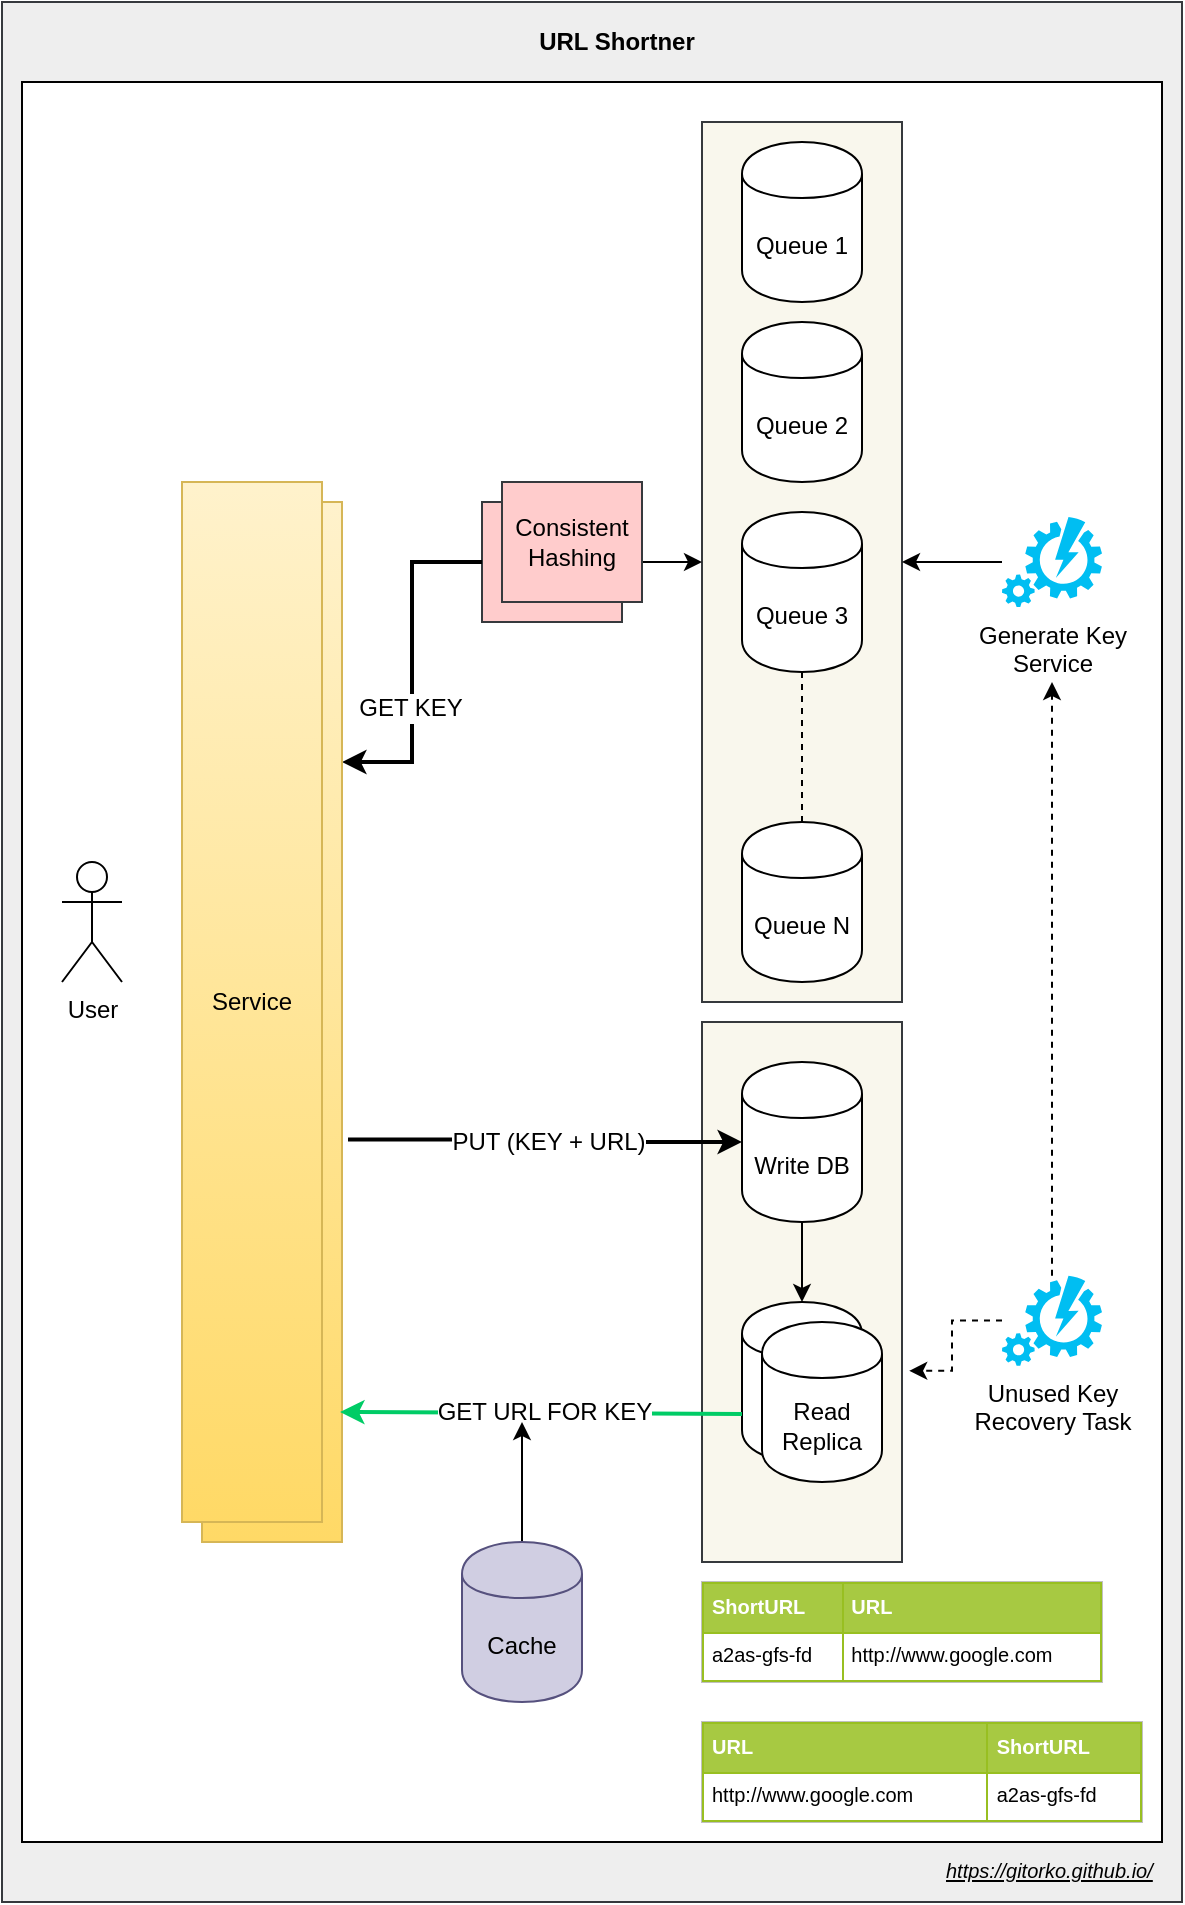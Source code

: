 <mxfile version="12.6.5" type="device"><diagram id="DrA5PquCs80kaGM3D-1s" name="Page-1"><mxGraphModel dx="1606" dy="2052" grid="1" gridSize="10" guides="1" tooltips="1" connect="1" arrows="1" fold="1" page="1" pageScale="1" pageWidth="500" pageHeight="1200" math="0" shadow="0"><root><mxCell id="0"/><mxCell id="1" parent="0"/><mxCell id="etvL9J5SQtRsxApmEyAv-33" value="" style="rounded=0;whiteSpace=wrap;html=1;fillColor=#eeeeee;strokeColor=#36393d;" parent="1" vertex="1"><mxGeometry x="-480" y="-1160" width="590" height="950" as="geometry"/></mxCell><mxCell id="etvL9J5SQtRsxApmEyAv-32" value="" style="rounded=0;whiteSpace=wrap;html=1;" parent="1" vertex="1"><mxGeometry x="-470" y="-1120" width="570" height="880" as="geometry"/></mxCell><mxCell id="etvL9J5SQtRsxApmEyAv-26" value="" style="rounded=0;whiteSpace=wrap;html=1;fillColor=#f9f7ed;strokeColor=#36393d;" parent="1" vertex="1"><mxGeometry x="-130" y="-650" width="100" height="270" as="geometry"/></mxCell><mxCell id="etvL9J5SQtRsxApmEyAv-12" value="" style="rounded=0;whiteSpace=wrap;html=1;fillColor=#f9f7ed;strokeColor=#36393d;" parent="1" vertex="1"><mxGeometry x="-130" y="-1100" width="100" height="440" as="geometry"/></mxCell><mxCell id="etvL9J5SQtRsxApmEyAv-1" value="Queue 1" style="shape=cylinder;whiteSpace=wrap;html=1;boundedLbl=1;backgroundOutline=1;" parent="1" vertex="1"><mxGeometry x="-110" y="-1090" width="60" height="80" as="geometry"/></mxCell><mxCell id="DVjZt7cwvTQfnijT6f1i-1" style="edgeStyle=orthogonalEdgeStyle;rounded=0;orthogonalLoop=1;jettySize=auto;html=1;exitX=0.5;exitY=1;exitDx=0;exitDy=0;entryX=0.5;entryY=0;entryDx=0;entryDy=0;" parent="1" source="etvL9J5SQtRsxApmEyAv-2" target="etvL9J5SQtRsxApmEyAv-28" edge="1"><mxGeometry relative="1" as="geometry"/></mxCell><mxCell id="etvL9J5SQtRsxApmEyAv-2" value="Write DB" style="shape=cylinder;whiteSpace=wrap;html=1;boundedLbl=1;backgroundOutline=1;" parent="1" vertex="1"><mxGeometry x="-110" y="-630" width="60" height="80" as="geometry"/></mxCell><mxCell id="etvL9J5SQtRsxApmEyAv-3" value="User" style="shape=umlActor;verticalLabelPosition=bottom;labelBackgroundColor=#ffffff;verticalAlign=top;html=1;outlineConnect=0;" parent="1" vertex="1"><mxGeometry x="-450" y="-730" width="30" height="60" as="geometry"/></mxCell><mxCell id="etvL9J5SQtRsxApmEyAv-14" style="edgeStyle=orthogonalEdgeStyle;rounded=0;orthogonalLoop=1;jettySize=auto;html=1;entryX=1;entryY=0.5;entryDx=0;entryDy=0;" parent="1" source="etvL9J5SQtRsxApmEyAv-4" target="etvL9J5SQtRsxApmEyAv-12" edge="1"><mxGeometry relative="1" as="geometry"/></mxCell><mxCell id="etvL9J5SQtRsxApmEyAv-4" value="Generate Key&lt;br&gt;Service" style="verticalLabelPosition=bottom;html=1;verticalAlign=top;align=center;strokeColor=none;fillColor=#00BEF2;shape=mxgraph.azure.automation;pointerEvents=1;" parent="1" vertex="1"><mxGeometry x="20" y="-902.5" width="50" height="45" as="geometry"/></mxCell><mxCell id="etvL9J5SQtRsxApmEyAv-5" value="Queue 2" style="shape=cylinder;whiteSpace=wrap;html=1;boundedLbl=1;backgroundOutline=1;" parent="1" vertex="1"><mxGeometry x="-110" y="-1000" width="60" height="80" as="geometry"/></mxCell><mxCell id="etvL9J5SQtRsxApmEyAv-6" value="Queue 3" style="shape=cylinder;whiteSpace=wrap;html=1;boundedLbl=1;backgroundOutline=1;" parent="1" vertex="1"><mxGeometry x="-110" y="-905" width="60" height="80" as="geometry"/></mxCell><mxCell id="etvL9J5SQtRsxApmEyAv-15" style="edgeStyle=orthogonalEdgeStyle;rounded=0;orthogonalLoop=1;jettySize=auto;html=1;entryX=0;entryY=0.5;entryDx=0;entryDy=0;" parent="1" source="etvL9J5SQtRsxApmEyAv-10" target="etvL9J5SQtRsxApmEyAv-12" edge="1"><mxGeometry relative="1" as="geometry"/></mxCell><mxCell id="etvL9J5SQtRsxApmEyAv-10" value="" style="rounded=0;whiteSpace=wrap;html=1;fillColor=#ffcccc;strokeColor=#36393d;" parent="1" vertex="1"><mxGeometry x="-240" y="-910" width="70" height="60" as="geometry"/></mxCell><mxCell id="etvL9J5SQtRsxApmEyAv-16" value="Queue N" style="shape=cylinder;whiteSpace=wrap;html=1;boundedLbl=1;backgroundOutline=1;" parent="1" vertex="1"><mxGeometry x="-110" y="-750" width="60" height="80" as="geometry"/></mxCell><mxCell id="etvL9J5SQtRsxApmEyAv-17" value="" style="endArrow=none;dashed=1;html=1;entryX=0.5;entryY=1;entryDx=0;entryDy=0;exitX=0.5;exitY=0;exitDx=0;exitDy=0;" parent="1" source="etvL9J5SQtRsxApmEyAv-16" target="etvL9J5SQtRsxApmEyAv-6" edge="1"><mxGeometry width="50" height="50" relative="1" as="geometry"><mxPoint x="-100" y="-750" as="sourcePoint"/><mxPoint x="-50" y="-800" as="targetPoint"/></mxGeometry></mxCell><mxCell id="etvL9J5SQtRsxApmEyAv-19" style="edgeStyle=orthogonalEdgeStyle;rounded=0;orthogonalLoop=1;jettySize=auto;html=1;exitX=1;exitY=0.25;exitDx=0;exitDy=0;strokeWidth=2;startArrow=classic;startFill=1;endArrow=none;endFill=0;" parent="1" source="etvL9J5SQtRsxApmEyAv-18" target="etvL9J5SQtRsxApmEyAv-10" edge="1"><mxGeometry relative="1" as="geometry"/></mxCell><mxCell id="etvL9J5SQtRsxApmEyAv-21" value="GET KEY" style="text;html=1;align=center;verticalAlign=middle;resizable=0;points=[];labelBackgroundColor=#ffffff;" parent="etvL9J5SQtRsxApmEyAv-19" vertex="1" connectable="0"><mxGeometry x="-0.263" y="1" relative="1" as="geometry"><mxPoint as="offset"/></mxGeometry></mxCell><mxCell id="etvL9J5SQtRsxApmEyAv-25" style="edgeStyle=orthogonalEdgeStyle;rounded=0;orthogonalLoop=1;jettySize=auto;html=1;exitX=1.043;exitY=0.613;exitDx=0;exitDy=0;entryX=0;entryY=0.5;entryDx=0;entryDy=0;strokeWidth=2;exitPerimeter=0;" parent="1" source="etvL9J5SQtRsxApmEyAv-18" target="etvL9J5SQtRsxApmEyAv-2" edge="1"><mxGeometry relative="1" as="geometry"/></mxCell><mxCell id="etvL9J5SQtRsxApmEyAv-29" value="PUT (KEY + URL)" style="text;html=1;align=center;verticalAlign=middle;resizable=0;points=[];labelBackgroundColor=#ffffff;" parent="etvL9J5SQtRsxApmEyAv-25" vertex="1" connectable="0"><mxGeometry x="-0.022" y="3" relative="1" as="geometry"><mxPoint y="1" as="offset"/></mxGeometry></mxCell><mxCell id="etvL9J5SQtRsxApmEyAv-18" value="Service" style="rounded=0;whiteSpace=wrap;html=1;gradientColor=#ffd966;fillColor=#fff2cc;strokeColor=#d6b656;" parent="1" vertex="1"><mxGeometry x="-380" y="-910" width="70" height="520" as="geometry"/></mxCell><mxCell id="etvL9J5SQtRsxApmEyAv-22" value="Consistent Hashing" style="rounded=0;whiteSpace=wrap;html=1;fillColor=#ffcccc;strokeColor=#36393d;" parent="1" vertex="1"><mxGeometry x="-230" y="-920" width="70" height="60" as="geometry"/></mxCell><mxCell id="etvL9J5SQtRsxApmEyAv-28" value="Read&lt;br&gt;Replica" style="shape=cylinder;whiteSpace=wrap;html=1;boundedLbl=1;backgroundOutline=1;" parent="1" vertex="1"><mxGeometry x="-110" y="-510" width="60" height="80" as="geometry"/></mxCell><mxCell id="etvL9J5SQtRsxApmEyAv-30" value="" style="endArrow=none;html=1;exitX=0.986;exitY=0.925;exitDx=0;exitDy=0;exitPerimeter=0;entryX=0;entryY=0.7;entryDx=0;entryDy=0;startArrow=classic;startFill=1;endFill=0;strokeWidth=2;strokeColor=#00CC66;" parent="1" target="etvL9J5SQtRsxApmEyAv-28" edge="1"><mxGeometry width="50" height="50" relative="1" as="geometry"><mxPoint x="-310.98" y="-455" as="sourcePoint"/><mxPoint x="-132" y="-454.06" as="targetPoint"/></mxGeometry></mxCell><mxCell id="etvL9J5SQtRsxApmEyAv-31" value="GET URL FOR KEY" style="text;html=1;align=center;verticalAlign=middle;resizable=0;points=[];labelBackgroundColor=#ffffff;" parent="etvL9J5SQtRsxApmEyAv-30" vertex="1" connectable="0"><mxGeometry x="0.017" y="1" relative="1" as="geometry"><mxPoint as="offset"/></mxGeometry></mxCell><mxCell id="etvL9J5SQtRsxApmEyAv-34" value="URL Shortner" style="text;html=1;strokeColor=none;fillColor=none;align=center;verticalAlign=middle;whiteSpace=wrap;rounded=0;fontStyle=1" parent="1" vertex="1"><mxGeometry x="-250" y="-1150" width="155" height="20" as="geometry"/></mxCell><UserObject label="&lt;i&gt;&lt;u&gt;&lt;font style=&quot;font-size: 10px&quot;&gt;https://gitorko.github.io/&lt;/font&gt;&lt;/u&gt;&lt;/i&gt;" link="https://gitorko.github.io/" id="etvL9J5SQtRsxApmEyAv-35"><mxCell style="text;html=1;" parent="1" vertex="1"><mxGeometry x="-10" y="-240" width="110" height="30" as="geometry"/></mxCell></UserObject><mxCell id="r6Qn7TI3h3wwEONUQJY--14" value="&lt;table border=&quot;1&quot; width=&quot;100%&quot; cellpadding=&quot;4&quot; style=&quot;width: 100% ; height: 100% ; border-collapse: collapse ; font-size: 10px&quot;&gt;&lt;tbody style=&quot;font-size: 10px&quot;&gt;&lt;tr style=&quot;background-color: rgb(167 , 201 , 66) ; color: rgb(255 , 255 , 255) ; border: 1px solid rgb(152 , 191 , 33) ; font-size: 10px&quot;&gt;&lt;th align=&quot;left&quot; style=&quot;font-size: 10px&quot;&gt;ShortURL&lt;/th&gt;&lt;th align=&quot;left&quot; style=&quot;font-size: 10px&quot;&gt;URL&lt;/th&gt;&lt;/tr&gt;&lt;tr style=&quot;border: 1px solid rgb(152 , 191 , 33) ; font-size: 10px&quot;&gt;&lt;td style=&quot;font-size: 10px&quot;&gt;a2as-gfs-fd&lt;/td&gt;&lt;td style=&quot;font-size: 10px&quot;&gt;http://www.google.com&lt;/td&gt;&lt;/tr&gt;&lt;/tbody&gt;&lt;/table&gt;" style="text;html=1;strokeColor=#c0c0c0;fillColor=#ffffff;overflow=fill;rounded=0;fontSize=10;" parent="1" vertex="1"><mxGeometry x="-130" y="-370" width="200" height="50" as="geometry"/></mxCell><mxCell id="r6Qn7TI3h3wwEONUQJY--15" value="&lt;table border=&quot;1&quot; width=&quot;100%&quot; cellpadding=&quot;4&quot; style=&quot;width: 100% ; height: 100% ; border-collapse: collapse ; font-size: 10px&quot;&gt;&lt;tbody style=&quot;font-size: 10px&quot;&gt;&lt;tr style=&quot;background-color: rgb(167 , 201 , 66) ; color: rgb(255 , 255 , 255) ; border: 1px solid rgb(152 , 191 , 33) ; font-size: 10px&quot;&gt;&lt;th align=&quot;left&quot; style=&quot;font-size: 10px&quot;&gt;URL&lt;/th&gt;&lt;th align=&quot;left&quot; style=&quot;font-size: 10px&quot;&gt;ShortURL&lt;/th&gt;&lt;/tr&gt;&lt;tr style=&quot;border: 1px solid rgb(152 , 191 , 33) ; font-size: 10px&quot;&gt;&lt;td style=&quot;font-size: 10px&quot;&gt;http://www.google.com&lt;/td&gt;&lt;td style=&quot;font-size: 10px&quot;&gt;a2as-gfs-fd&lt;/td&gt;&lt;/tr&gt;&lt;/tbody&gt;&lt;/table&gt;" style="text;html=1;strokeColor=#c0c0c0;fillColor=#ffffff;overflow=fill;rounded=0;fontSize=10;" parent="1" vertex="1"><mxGeometry x="-130" y="-300" width="220" height="50" as="geometry"/></mxCell><mxCell id="4Turkf67unpncgb_imCa-1" value="Service" style="rounded=0;whiteSpace=wrap;html=1;gradientColor=#ffd966;fillColor=#fff2cc;strokeColor=#d6b656;" parent="1" vertex="1"><mxGeometry x="-390" y="-920" width="70" height="520" as="geometry"/></mxCell><mxCell id="8qCkDX29kJsu3AZtcX5y-6" style="edgeStyle=orthogonalEdgeStyle;rounded=0;orthogonalLoop=1;jettySize=auto;html=1;dashed=1;" parent="1" source="8qCkDX29kJsu3AZtcX5y-1" edge="1"><mxGeometry relative="1" as="geometry"><mxPoint x="45" y="-820" as="targetPoint"/></mxGeometry></mxCell><mxCell id="8qCkDX29kJsu3AZtcX5y-8" value="" style="edgeStyle=orthogonalEdgeStyle;rounded=0;orthogonalLoop=1;jettySize=auto;html=1;dashed=1;entryX=1.036;entryY=0.646;entryDx=0;entryDy=0;entryPerimeter=0;" parent="1" source="8qCkDX29kJsu3AZtcX5y-1" target="etvL9J5SQtRsxApmEyAv-26" edge="1"><mxGeometry relative="1" as="geometry"/></mxCell><mxCell id="8qCkDX29kJsu3AZtcX5y-1" value="Unused Key &lt;br&gt;Recovery Task" style="verticalLabelPosition=bottom;html=1;verticalAlign=top;align=center;strokeColor=none;fillColor=#00BEF2;shape=mxgraph.azure.automation;pointerEvents=1;" parent="1" vertex="1"><mxGeometry x="20" y="-523.17" width="50" height="45" as="geometry"/></mxCell><mxCell id="Wa6g7FE6UClDBCayaF05-2" style="edgeStyle=orthogonalEdgeStyle;rounded=0;orthogonalLoop=1;jettySize=auto;html=1;exitX=0.5;exitY=0;exitDx=0;exitDy=0;" parent="1" edge="1"><mxGeometry relative="1" as="geometry"><mxPoint x="-220" y="-450" as="targetPoint"/><mxPoint x="-220" y="-390" as="sourcePoint"/></mxGeometry></mxCell><mxCell id="DVjZt7cwvTQfnijT6f1i-2" value="Read&lt;br&gt;Replica" style="shape=cylinder;whiteSpace=wrap;html=1;boundedLbl=1;backgroundOutline=1;" parent="1" vertex="1"><mxGeometry x="-100" y="-500" width="60" height="80" as="geometry"/></mxCell><mxCell id="DVjZt7cwvTQfnijT6f1i-3" value="Cache" style="shape=cylinder;whiteSpace=wrap;html=1;boundedLbl=1;backgroundOutline=1;fillColor=#d0cee2;strokeColor=#56517e;" parent="1" vertex="1"><mxGeometry x="-250" y="-390" width="60" height="80" as="geometry"/></mxCell></root></mxGraphModel></diagram></mxfile>